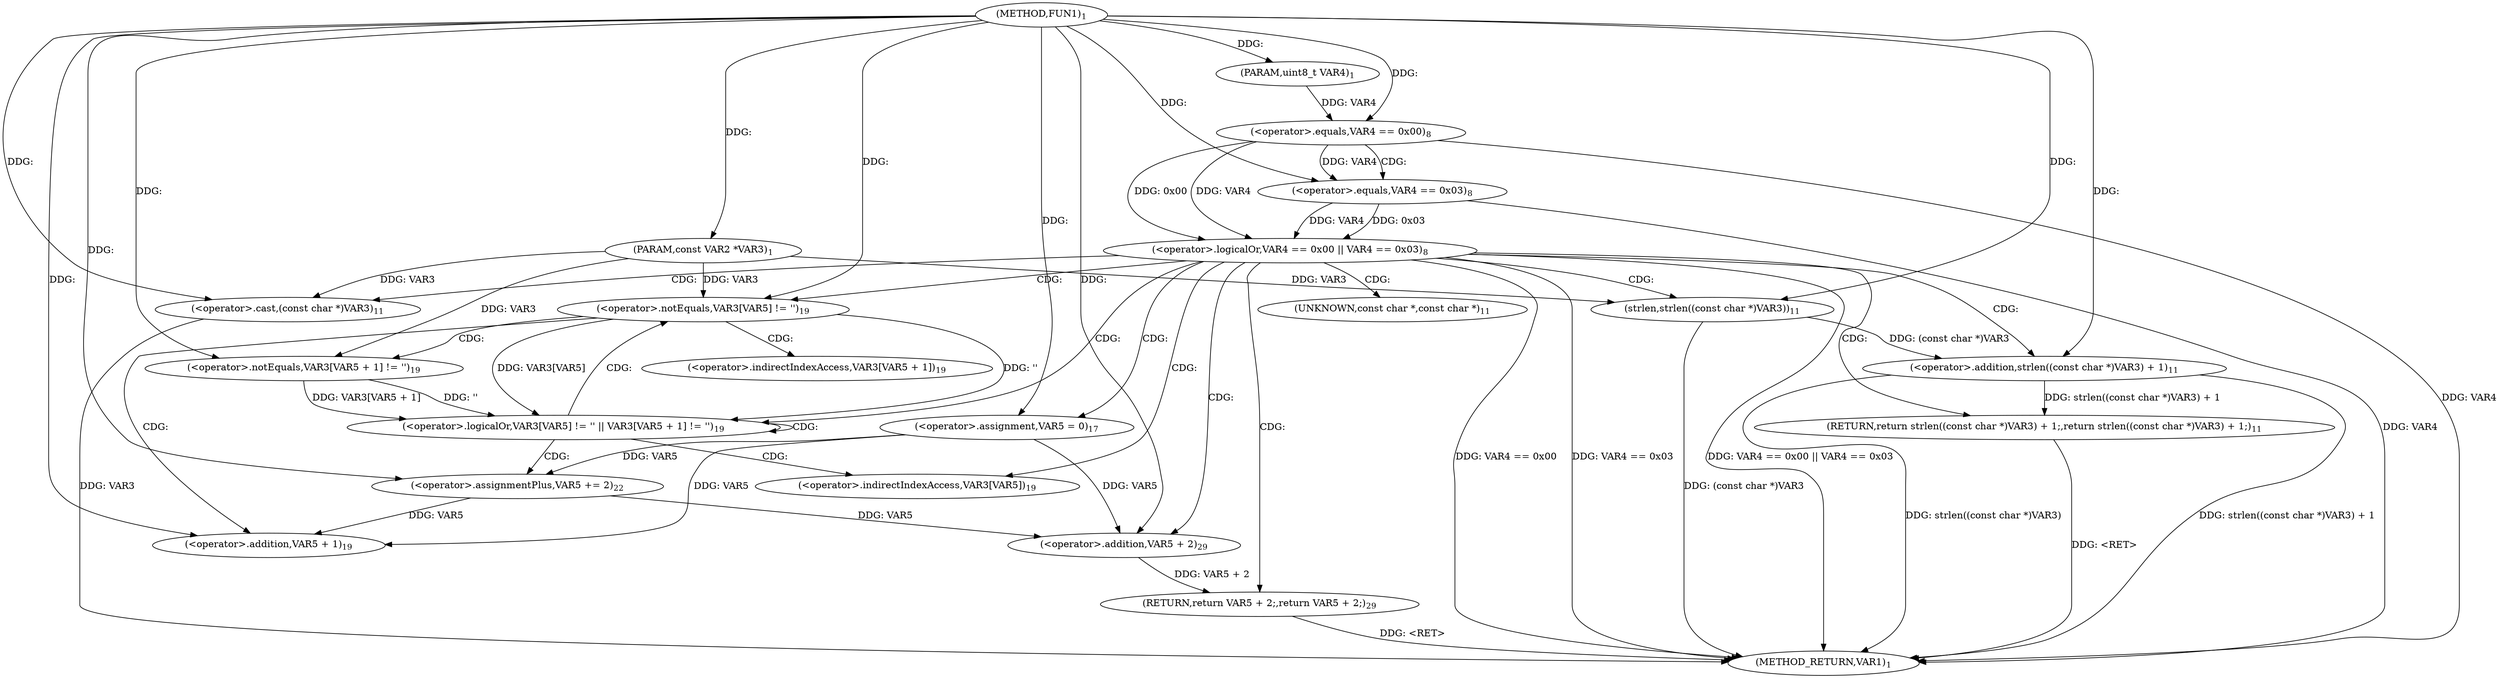 digraph "FUN1" {  
"8" [label = <(METHOD,FUN1)<SUB>1</SUB>> ]
"54" [label = <(METHOD_RETURN,VAR1)<SUB>1</SUB>> ]
"9" [label = <(PARAM,const VAR2 *VAR3)<SUB>1</SUB>> ]
"10" [label = <(PARAM,uint8_t VAR4)<SUB>1</SUB>> ]
"29" [label = <(&lt;operator&gt;.assignment,VAR5 = 0)<SUB>17</SUB>> ]
"50" [label = <(RETURN,return VAR5 + 2;,return VAR5 + 2;)<SUB>29</SUB>> ]
"13" [label = <(&lt;operator&gt;.logicalOr,VAR4 == 0x00 || VAR4 == 0x03)<SUB>8</SUB>> ]
"33" [label = <(&lt;operator&gt;.logicalOr,VAR3[VAR5] != '' || VAR3[VAR5 + 1] != '')<SUB>19</SUB>> ]
"51" [label = <(&lt;operator&gt;.addition,VAR5 + 2)<SUB>29</SUB>> ]
"21" [label = <(RETURN,return strlen((const char *)VAR3) + 1;,return strlen((const char *)VAR3) + 1;)<SUB>11</SUB>> ]
"47" [label = <(&lt;operator&gt;.assignmentPlus,VAR5 += 2)<SUB>22</SUB>> ]
"14" [label = <(&lt;operator&gt;.equals,VAR4 == 0x00)<SUB>8</SUB>> ]
"17" [label = <(&lt;operator&gt;.equals,VAR4 == 0x03)<SUB>8</SUB>> ]
"22" [label = <(&lt;operator&gt;.addition,strlen((const char *)VAR3) + 1)<SUB>11</SUB>> ]
"34" [label = <(&lt;operator&gt;.notEquals,VAR3[VAR5] != '')<SUB>19</SUB>> ]
"39" [label = <(&lt;operator&gt;.notEquals,VAR3[VAR5 + 1] != '')<SUB>19</SUB>> ]
"23" [label = <(strlen,strlen((const char *)VAR3))<SUB>11</SUB>> ]
"42" [label = <(&lt;operator&gt;.addition,VAR5 + 1)<SUB>19</SUB>> ]
"24" [label = <(&lt;operator&gt;.cast,(const char *)VAR3)<SUB>11</SUB>> ]
"35" [label = <(&lt;operator&gt;.indirectIndexAccess,VAR3[VAR5])<SUB>19</SUB>> ]
"40" [label = <(&lt;operator&gt;.indirectIndexAccess,VAR3[VAR5 + 1])<SUB>19</SUB>> ]
"25" [label = <(UNKNOWN,const char *,const char *)<SUB>11</SUB>> ]
  "21" -> "54"  [ label = "DDG: &lt;RET&gt;"] 
  "50" -> "54"  [ label = "DDG: &lt;RET&gt;"] 
  "14" -> "54"  [ label = "DDG: VAR4"] 
  "13" -> "54"  [ label = "DDG: VAR4 == 0x00"] 
  "17" -> "54"  [ label = "DDG: VAR4"] 
  "13" -> "54"  [ label = "DDG: VAR4 == 0x03"] 
  "13" -> "54"  [ label = "DDG: VAR4 == 0x00 || VAR4 == 0x03"] 
  "24" -> "54"  [ label = "DDG: VAR3"] 
  "23" -> "54"  [ label = "DDG: (const char *)VAR3"] 
  "22" -> "54"  [ label = "DDG: strlen((const char *)VAR3)"] 
  "22" -> "54"  [ label = "DDG: strlen((const char *)VAR3) + 1"] 
  "8" -> "9"  [ label = "DDG: "] 
  "8" -> "10"  [ label = "DDG: "] 
  "8" -> "29"  [ label = "DDG: "] 
  "51" -> "50"  [ label = "DDG: VAR5 + 2"] 
  "29" -> "51"  [ label = "DDG: VAR5"] 
  "47" -> "51"  [ label = "DDG: VAR5"] 
  "8" -> "51"  [ label = "DDG: "] 
  "14" -> "13"  [ label = "DDG: VAR4"] 
  "14" -> "13"  [ label = "DDG: 0x00"] 
  "17" -> "13"  [ label = "DDG: VAR4"] 
  "17" -> "13"  [ label = "DDG: 0x03"] 
  "22" -> "21"  [ label = "DDG: strlen((const char *)VAR3) + 1"] 
  "34" -> "33"  [ label = "DDG: VAR3[VAR5]"] 
  "34" -> "33"  [ label = "DDG: ''"] 
  "39" -> "33"  [ label = "DDG: VAR3[VAR5 + 1]"] 
  "39" -> "33"  [ label = "DDG: ''"] 
  "8" -> "47"  [ label = "DDG: "] 
  "10" -> "14"  [ label = "DDG: VAR4"] 
  "8" -> "14"  [ label = "DDG: "] 
  "14" -> "17"  [ label = "DDG: VAR4"] 
  "8" -> "17"  [ label = "DDG: "] 
  "23" -> "22"  [ label = "DDG: (const char *)VAR3"] 
  "8" -> "22"  [ label = "DDG: "] 
  "9" -> "34"  [ label = "DDG: VAR3"] 
  "8" -> "34"  [ label = "DDG: "] 
  "9" -> "39"  [ label = "DDG: VAR3"] 
  "8" -> "39"  [ label = "DDG: "] 
  "29" -> "47"  [ label = "DDG: VAR5"] 
  "9" -> "23"  [ label = "DDG: VAR3"] 
  "8" -> "23"  [ label = "DDG: "] 
  "29" -> "42"  [ label = "DDG: VAR5"] 
  "47" -> "42"  [ label = "DDG: VAR5"] 
  "8" -> "42"  [ label = "DDG: "] 
  "9" -> "24"  [ label = "DDG: VAR3"] 
  "8" -> "24"  [ label = "DDG: "] 
  "13" -> "24"  [ label = "CDG: "] 
  "13" -> "34"  [ label = "CDG: "] 
  "13" -> "21"  [ label = "CDG: "] 
  "13" -> "33"  [ label = "CDG: "] 
  "13" -> "23"  [ label = "CDG: "] 
  "13" -> "51"  [ label = "CDG: "] 
  "13" -> "25"  [ label = "CDG: "] 
  "13" -> "22"  [ label = "CDG: "] 
  "13" -> "29"  [ label = "CDG: "] 
  "13" -> "50"  [ label = "CDG: "] 
  "13" -> "35"  [ label = "CDG: "] 
  "33" -> "47"  [ label = "CDG: "] 
  "33" -> "34"  [ label = "CDG: "] 
  "33" -> "33"  [ label = "CDG: "] 
  "33" -> "35"  [ label = "CDG: "] 
  "14" -> "17"  [ label = "CDG: "] 
  "34" -> "42"  [ label = "CDG: "] 
  "34" -> "40"  [ label = "CDG: "] 
  "34" -> "39"  [ label = "CDG: "] 
}
